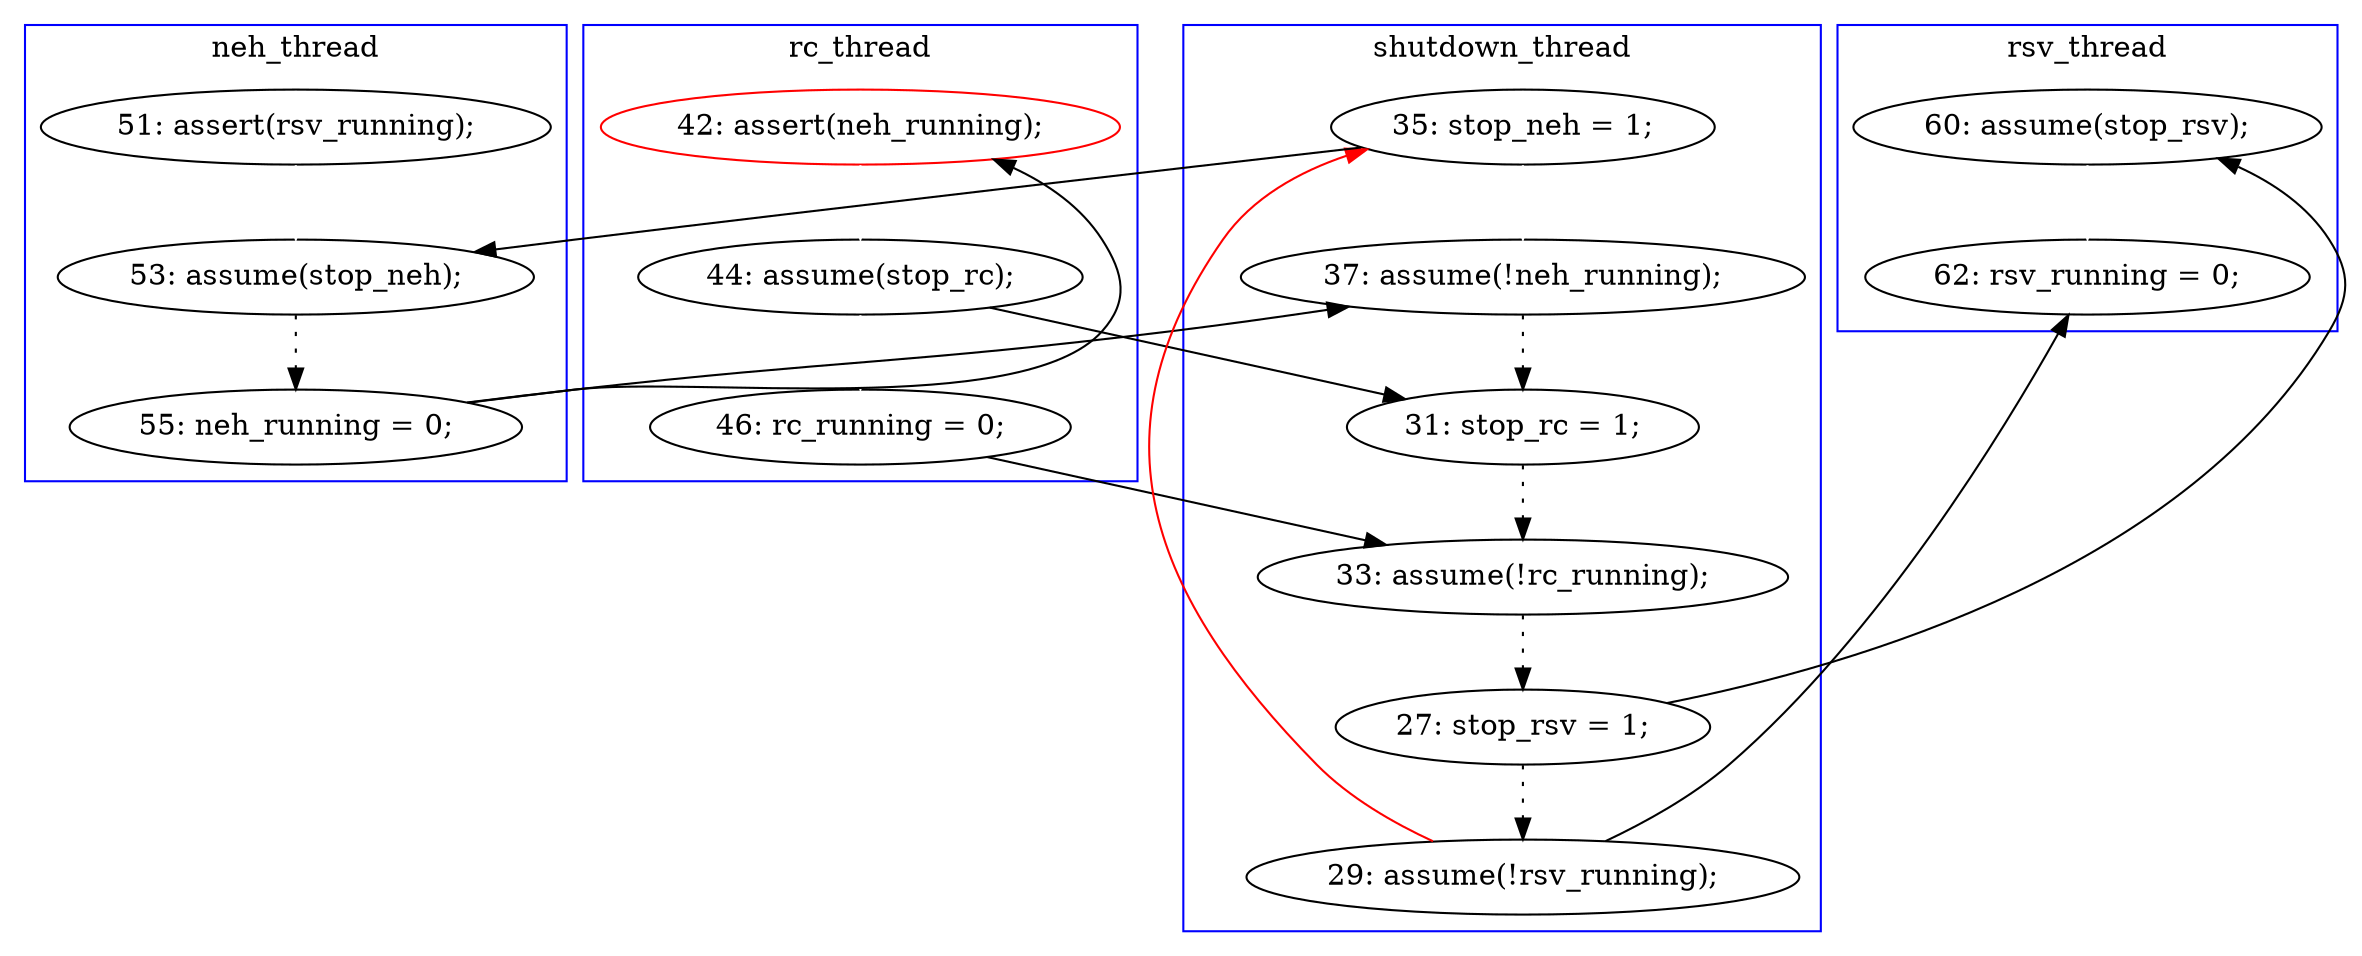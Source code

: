 digraph Counterexample {
	17 -> 18 [color = white, style = solid]
	24 -> 29 [color = black, style = solid, constraint = false]
	18 -> 19 [color = black, style = dotted]
	19 -> 23 [color = black, style = solid, constraint = false]
	31 -> 35 [color = black, style = solid, constraint = false]
	24 -> 25 [color = white, style = solid]
	32 -> 16 [color = red, style = solid, constraint = false]
	28 -> 29 [color = black, style = dotted]
	23 -> 24 [color = white, style = solid]
	30 -> 31 [color = black, style = dotted]
	16 -> 28 [color = white, style = solid]
	32 -> 36 [color = black, style = solid, constraint = false]
	31 -> 32 [color = black, style = dotted]
	19 -> 28 [color = black, style = solid, constraint = false]
	35 -> 36 [color = white, style = solid]
	25 -> 30 [color = black, style = solid, constraint = false]
	16 -> 18 [color = black, style = solid, constraint = false]
	29 -> 30 [color = black, style = dotted]
	subgraph cluster4 {
		label = rsv_thread
		color = blue
		35  [label = "60: assume(stop_rsv);"]
		36  [label = "62: rsv_running = 0;"]
	}
	subgraph cluster2 {
		label = rc_thread
		color = blue
		24  [label = "44: assume(stop_rc);"]
		25  [label = "46: rc_running = 0;"]
		23  [label = "42: assert(neh_running);", color = red]
	}
	subgraph cluster3 {
		label = neh_thread
		color = blue
		18  [label = "53: assume(stop_neh);"]
		17  [label = "51: assert(rsv_running);"]
		19  [label = "55: neh_running = 0;"]
	}
	subgraph cluster1 {
		label = shutdown_thread
		color = blue
		28  [label = "37: assume(!neh_running);"]
		16  [label = "35: stop_neh = 1;"]
		30  [label = "33: assume(!rc_running);"]
		31  [label = "27: stop_rsv = 1;"]
		32  [label = "29: assume(!rsv_running);"]
		29  [label = "31: stop_rc = 1;"]
	}
}